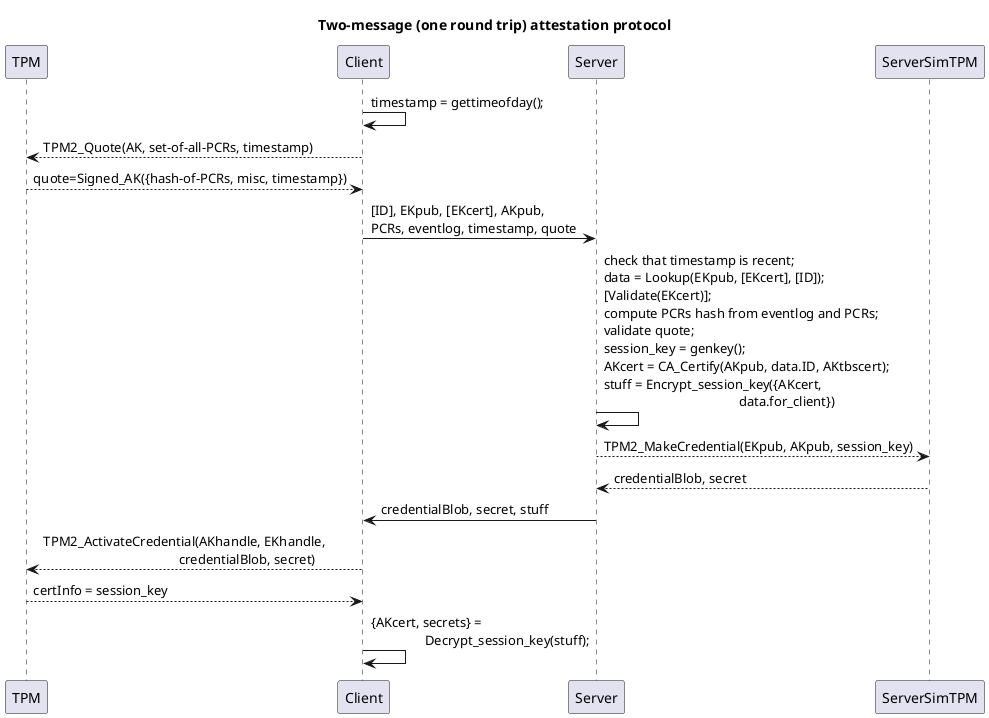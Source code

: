 @startuml
participant TPM as T
participant Client as C
participant Server as S
participant ServerSimTPM as ST
title Two-message (one round trip) attestation protocol
C   ->  C: timestamp = gettimeofday();
C  -->  T: TPM2_Quote(AK, set-of-all-PCRs, timestamp)
T  -->  C: quote=Signed_AK({hash-of-PCRs, misc, timestamp})
C   ->  S: [ID], EKpub, [EKcert], AKpub,\nPCRs, eventlog, timestamp, quote
S   ->  S: check that timestamp is recent;\ndata = Lookup(EKpub, [EKcert], [ID]);\n[Validate(EKcert)];\ncompute PCRs hash from eventlog and PCRs;\nvalidate quote;\nsession_key = genkey();\nAKcert = CA_Certify(AKpub, data.ID, AKtbscert);\nstuff = Encrypt_session_key({AKcert,\n\t\t\t\t\tdata.for_client})
S  --> ST: TPM2_MakeCredential(EKpub, AKpub, session_key)
ST -->  S: credentialBlob, secret
S   ->  C: credentialBlob, secret, stuff
C  -->  T: TPM2_ActivateCredential(AKhandle, EKhandle,\n\t\t\t\t\tcredentialBlob, secret)
T  -->  C: certInfo = session_key
C   ->  C: {AKcert, secrets} =\n\t\tDecrypt_session_key(stuff);
@enduml

